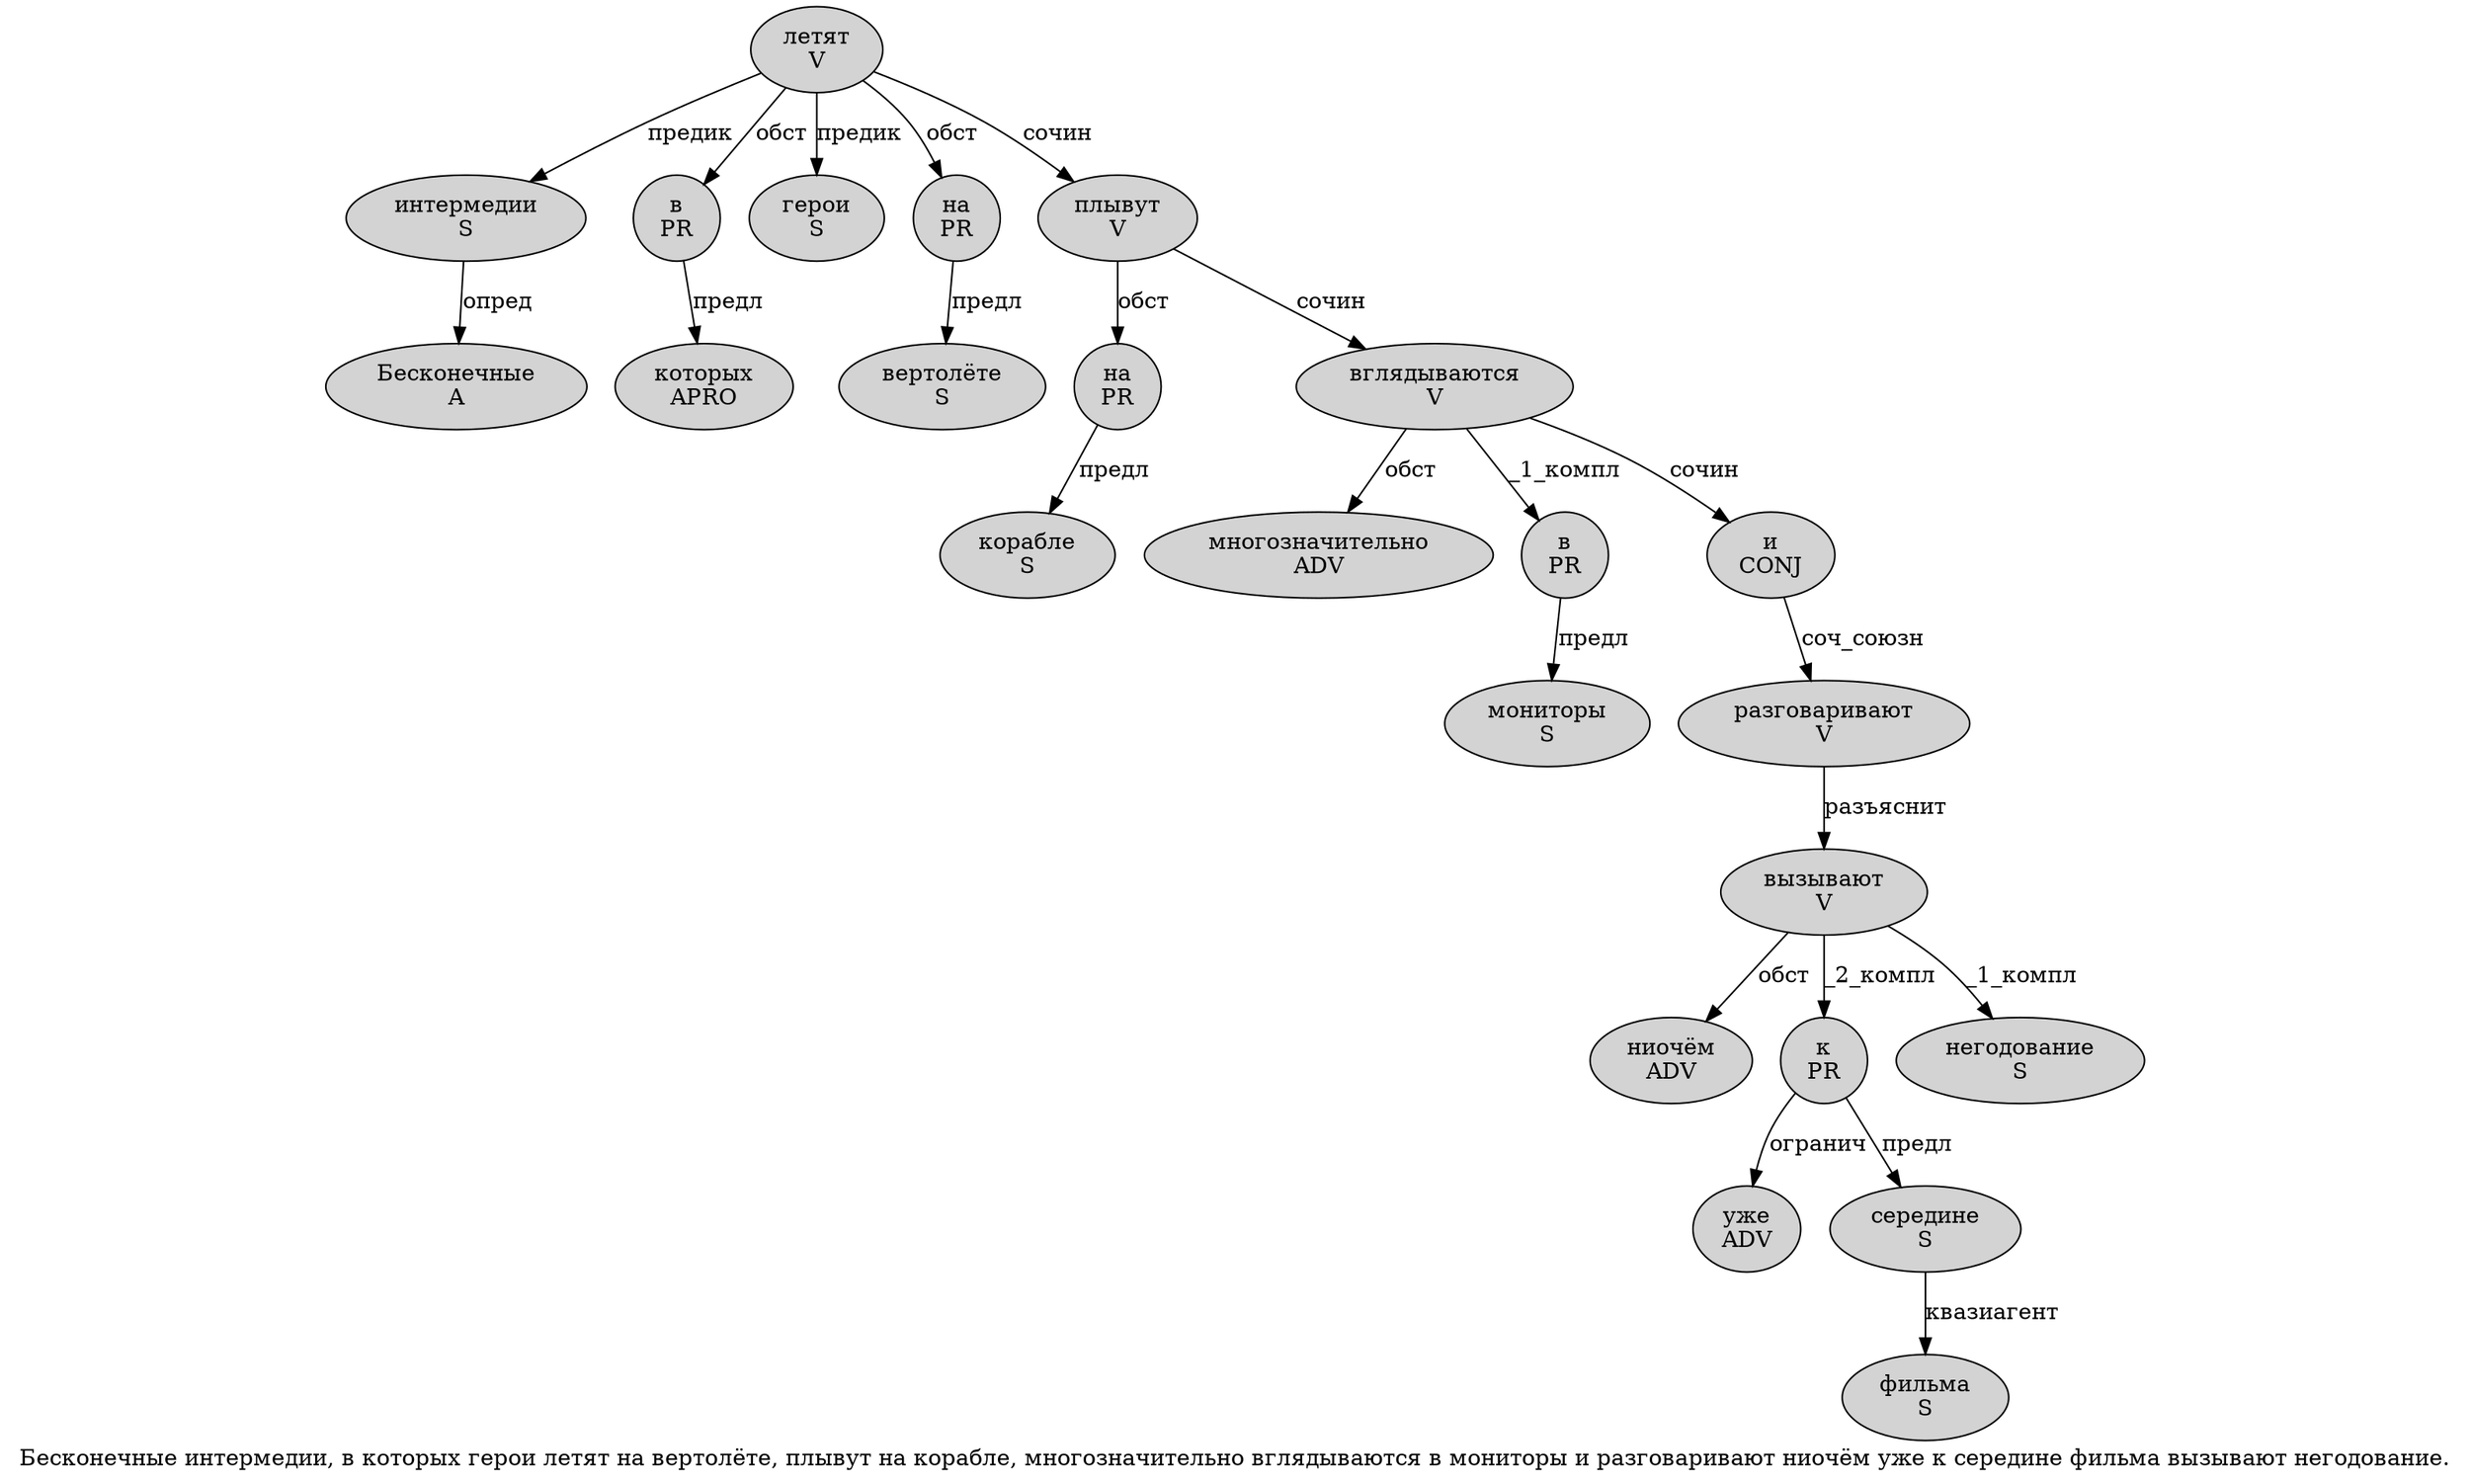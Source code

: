 digraph SENTENCE_4586 {
	graph [label="Бесконечные интермедии, в которых герои летят на вертолёте, плывут на корабле, многозначительно вглядываются в мониторы и разговаривают ниочём уже к середине фильма вызывают негодование."]
	node [style=filled]
		0 [label="Бесконечные
A" color="" fillcolor=lightgray penwidth=1 shape=ellipse]
		1 [label="интермедии
S" color="" fillcolor=lightgray penwidth=1 shape=ellipse]
		3 [label="в
PR" color="" fillcolor=lightgray penwidth=1 shape=ellipse]
		4 [label="которых
APRO" color="" fillcolor=lightgray penwidth=1 shape=ellipse]
		5 [label="герои
S" color="" fillcolor=lightgray penwidth=1 shape=ellipse]
		6 [label="летят
V" color="" fillcolor=lightgray penwidth=1 shape=ellipse]
		7 [label="на
PR" color="" fillcolor=lightgray penwidth=1 shape=ellipse]
		8 [label="вертолёте
S" color="" fillcolor=lightgray penwidth=1 shape=ellipse]
		10 [label="плывут
V" color="" fillcolor=lightgray penwidth=1 shape=ellipse]
		11 [label="на
PR" color="" fillcolor=lightgray penwidth=1 shape=ellipse]
		12 [label="корабле
S" color="" fillcolor=lightgray penwidth=1 shape=ellipse]
		14 [label="многозначительно
ADV" color="" fillcolor=lightgray penwidth=1 shape=ellipse]
		15 [label="вглядываются
V" color="" fillcolor=lightgray penwidth=1 shape=ellipse]
		16 [label="в
PR" color="" fillcolor=lightgray penwidth=1 shape=ellipse]
		17 [label="мониторы
S" color="" fillcolor=lightgray penwidth=1 shape=ellipse]
		18 [label="и
CONJ" color="" fillcolor=lightgray penwidth=1 shape=ellipse]
		19 [label="разговаривают
V" color="" fillcolor=lightgray penwidth=1 shape=ellipse]
		20 [label="ниочём
ADV" color="" fillcolor=lightgray penwidth=1 shape=ellipse]
		21 [label="уже
ADV" color="" fillcolor=lightgray penwidth=1 shape=ellipse]
		22 [label="к
PR" color="" fillcolor=lightgray penwidth=1 shape=ellipse]
		23 [label="середине
S" color="" fillcolor=lightgray penwidth=1 shape=ellipse]
		24 [label="фильма
S" color="" fillcolor=lightgray penwidth=1 shape=ellipse]
		25 [label="вызывают
V" color="" fillcolor=lightgray penwidth=1 shape=ellipse]
		26 [label="негодование
S" color="" fillcolor=lightgray penwidth=1 shape=ellipse]
			1 -> 0 [label="опред"]
			10 -> 11 [label="обст"]
			10 -> 15 [label="сочин"]
			22 -> 21 [label="огранич"]
			22 -> 23 [label="предл"]
			15 -> 14 [label="обст"]
			15 -> 16 [label="_1_компл"]
			15 -> 18 [label="сочин"]
			25 -> 20 [label="обст"]
			25 -> 22 [label="_2_компл"]
			25 -> 26 [label="_1_компл"]
			11 -> 12 [label="предл"]
			16 -> 17 [label="предл"]
			18 -> 19 [label="соч_союзн"]
			23 -> 24 [label="квазиагент"]
			6 -> 1 [label="предик"]
			6 -> 3 [label="обст"]
			6 -> 5 [label="предик"]
			6 -> 7 [label="обст"]
			6 -> 10 [label="сочин"]
			7 -> 8 [label="предл"]
			19 -> 25 [label="разъяснит"]
			3 -> 4 [label="предл"]
}